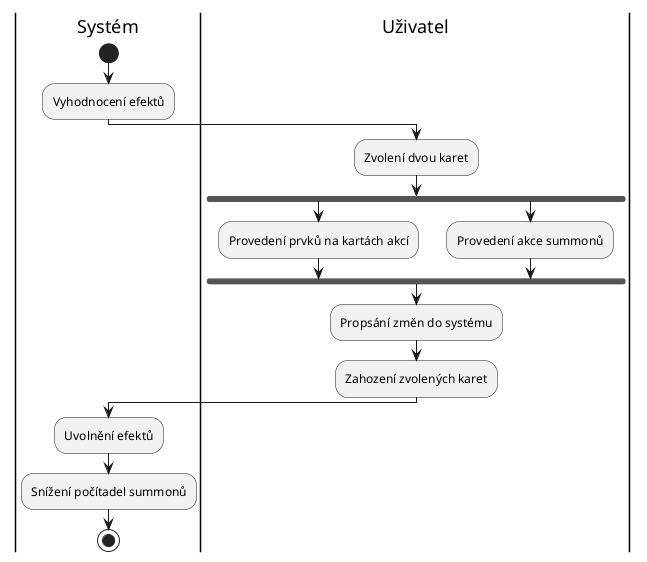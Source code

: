 @startuml playerTurn
|Systém|
start

:Vyhodnocení efektů;

|Uživatel|
:Zvolení dvou karet;
fork
  :Provedení prvků na kartách akcí;
fork again
  :Provedení akce summonů;
end fork
:Propsání změn do systému;
:Zahození zvolených karet;

|Systém|
:Uvolnění efektů;
:Snížení počítadel summonů;

stop
@enduml